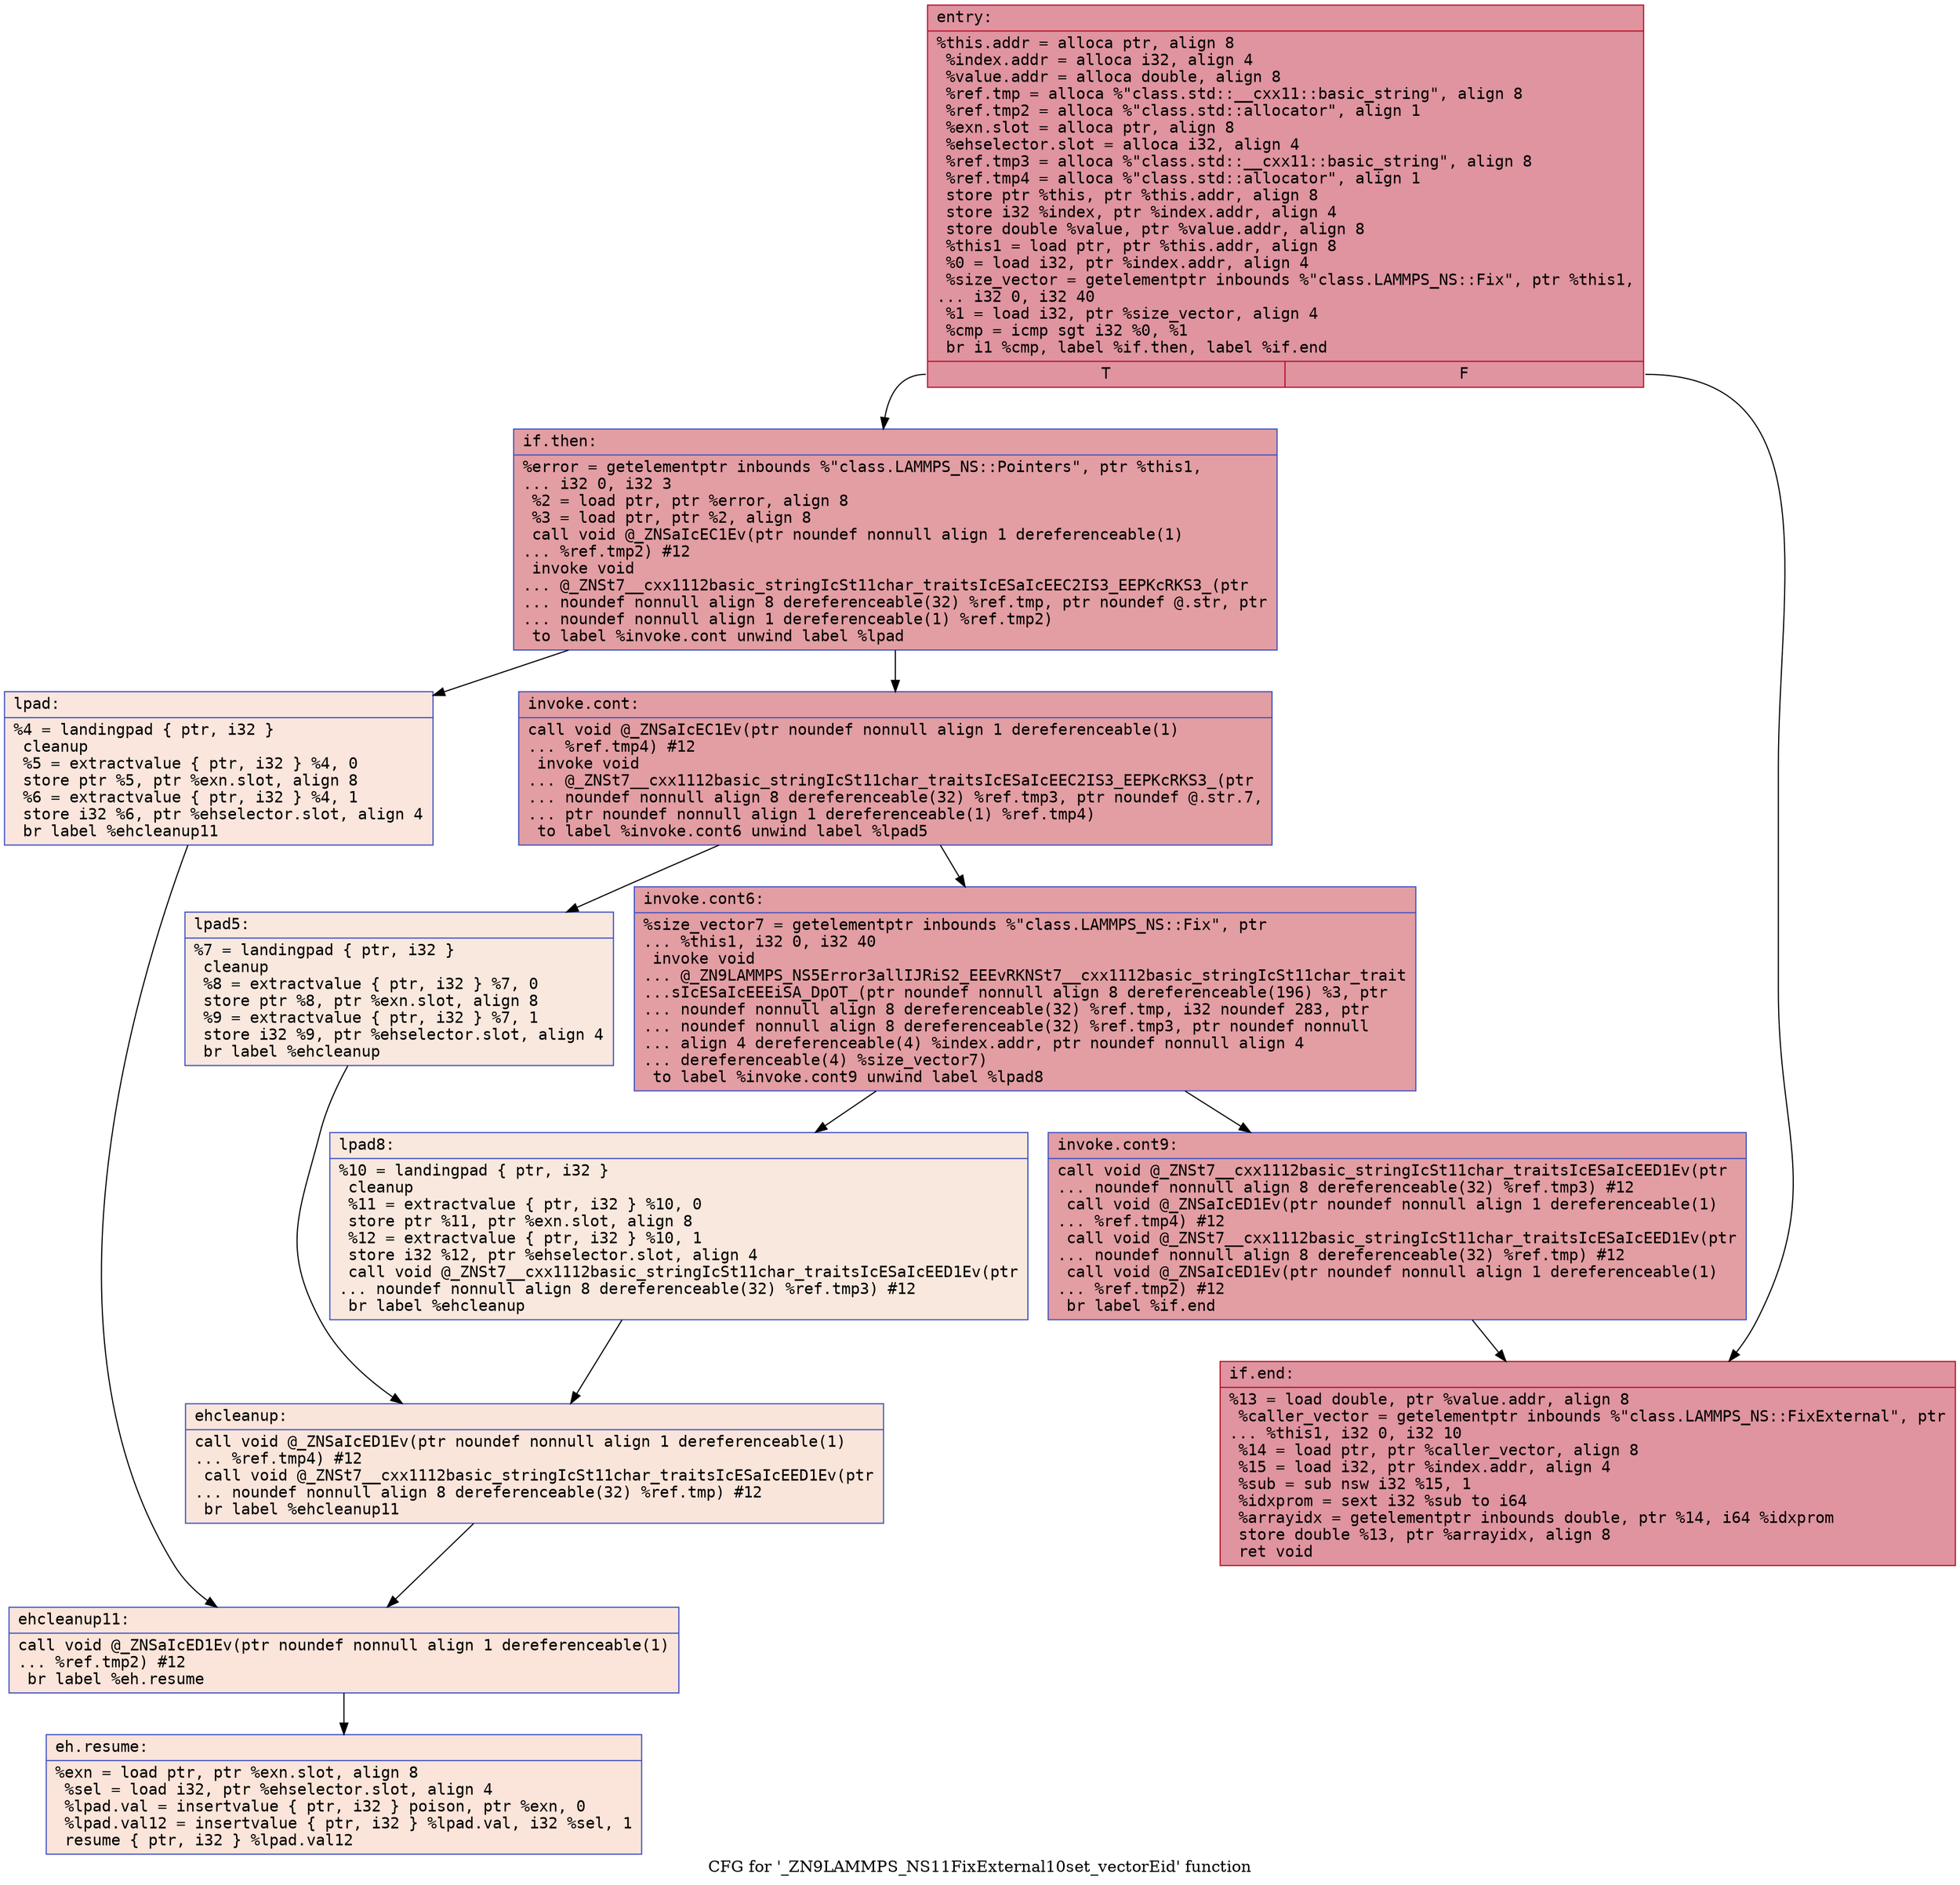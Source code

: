 digraph "CFG for '_ZN9LAMMPS_NS11FixExternal10set_vectorEid' function" {
	label="CFG for '_ZN9LAMMPS_NS11FixExternal10set_vectorEid' function";

	Node0x5634c6559ef0 [shape=record,color="#b70d28ff", style=filled, fillcolor="#b70d2870" fontname="Courier",label="{entry:\l|  %this.addr = alloca ptr, align 8\l  %index.addr = alloca i32, align 4\l  %value.addr = alloca double, align 8\l  %ref.tmp = alloca %\"class.std::__cxx11::basic_string\", align 8\l  %ref.tmp2 = alloca %\"class.std::allocator\", align 1\l  %exn.slot = alloca ptr, align 8\l  %ehselector.slot = alloca i32, align 4\l  %ref.tmp3 = alloca %\"class.std::__cxx11::basic_string\", align 8\l  %ref.tmp4 = alloca %\"class.std::allocator\", align 1\l  store ptr %this, ptr %this.addr, align 8\l  store i32 %index, ptr %index.addr, align 4\l  store double %value, ptr %value.addr, align 8\l  %this1 = load ptr, ptr %this.addr, align 8\l  %0 = load i32, ptr %index.addr, align 4\l  %size_vector = getelementptr inbounds %\"class.LAMMPS_NS::Fix\", ptr %this1,\l... i32 0, i32 40\l  %1 = load i32, ptr %size_vector, align 4\l  %cmp = icmp sgt i32 %0, %1\l  br i1 %cmp, label %if.then, label %if.end\l|{<s0>T|<s1>F}}"];
	Node0x5634c6559ef0:s0 -> Node0x5634c655aa90[tooltip="entry -> if.then\nProbability 50.00%" ];
	Node0x5634c6559ef0:s1 -> Node0x5634c655ab00[tooltip="entry -> if.end\nProbability 50.00%" ];
	Node0x5634c655aa90 [shape=record,color="#3d50c3ff", style=filled, fillcolor="#be242e70" fontname="Courier",label="{if.then:\l|  %error = getelementptr inbounds %\"class.LAMMPS_NS::Pointers\", ptr %this1,\l... i32 0, i32 3\l  %2 = load ptr, ptr %error, align 8\l  %3 = load ptr, ptr %2, align 8\l  call void @_ZNSaIcEC1Ev(ptr noundef nonnull align 1 dereferenceable(1)\l... %ref.tmp2) #12\l  invoke void\l... @_ZNSt7__cxx1112basic_stringIcSt11char_traitsIcESaIcEEC2IS3_EEPKcRKS3_(ptr\l... noundef nonnull align 8 dereferenceable(32) %ref.tmp, ptr noundef @.str, ptr\l... noundef nonnull align 1 dereferenceable(1) %ref.tmp2)\l          to label %invoke.cont unwind label %lpad\l}"];
	Node0x5634c655aa90 -> Node0x5634c655af80[tooltip="if.then -> invoke.cont\nProbability 100.00%" ];
	Node0x5634c655aa90 -> Node0x5634c655b000[tooltip="if.then -> lpad\nProbability 0.00%" ];
	Node0x5634c655af80 [shape=record,color="#3d50c3ff", style=filled, fillcolor="#be242e70" fontname="Courier",label="{invoke.cont:\l|  call void @_ZNSaIcEC1Ev(ptr noundef nonnull align 1 dereferenceable(1)\l... %ref.tmp4) #12\l  invoke void\l... @_ZNSt7__cxx1112basic_stringIcSt11char_traitsIcESaIcEEC2IS3_EEPKcRKS3_(ptr\l... noundef nonnull align 8 dereferenceable(32) %ref.tmp3, ptr noundef @.str.7,\l... ptr noundef nonnull align 1 dereferenceable(1) %ref.tmp4)\l          to label %invoke.cont6 unwind label %lpad5\l}"];
	Node0x5634c655af80 -> Node0x5634c655b380[tooltip="invoke.cont -> invoke.cont6\nProbability 100.00%" ];
	Node0x5634c655af80 -> Node0x5634c655b3d0[tooltip="invoke.cont -> lpad5\nProbability 0.00%" ];
	Node0x5634c655b380 [shape=record,color="#3d50c3ff", style=filled, fillcolor="#be242e70" fontname="Courier",label="{invoke.cont6:\l|  %size_vector7 = getelementptr inbounds %\"class.LAMMPS_NS::Fix\", ptr\l... %this1, i32 0, i32 40\l  invoke void\l... @_ZN9LAMMPS_NS5Error3allIJRiS2_EEEvRKNSt7__cxx1112basic_stringIcSt11char_trait\l...sIcESaIcEEEiSA_DpOT_(ptr noundef nonnull align 8 dereferenceable(196) %3, ptr\l... noundef nonnull align 8 dereferenceable(32) %ref.tmp, i32 noundef 283, ptr\l... noundef nonnull align 8 dereferenceable(32) %ref.tmp3, ptr noundef nonnull\l... align 4 dereferenceable(4) %index.addr, ptr noundef nonnull align 4\l... dereferenceable(4) %size_vector7)\l          to label %invoke.cont9 unwind label %lpad8\l}"];
	Node0x5634c655b380 -> Node0x5634c655b330[tooltip="invoke.cont6 -> invoke.cont9\nProbability 100.00%" ];
	Node0x5634c655b380 -> Node0x5634c655a510[tooltip="invoke.cont6 -> lpad8\nProbability 0.00%" ];
	Node0x5634c655b330 [shape=record,color="#3d50c3ff", style=filled, fillcolor="#be242e70" fontname="Courier",label="{invoke.cont9:\l|  call void @_ZNSt7__cxx1112basic_stringIcSt11char_traitsIcESaIcEED1Ev(ptr\l... noundef nonnull align 8 dereferenceable(32) %ref.tmp3) #12\l  call void @_ZNSaIcED1Ev(ptr noundef nonnull align 1 dereferenceable(1)\l... %ref.tmp4) #12\l  call void @_ZNSt7__cxx1112basic_stringIcSt11char_traitsIcESaIcEED1Ev(ptr\l... noundef nonnull align 8 dereferenceable(32) %ref.tmp) #12\l  call void @_ZNSaIcED1Ev(ptr noundef nonnull align 1 dereferenceable(1)\l... %ref.tmp2) #12\l  br label %if.end\l}"];
	Node0x5634c655b330 -> Node0x5634c655ab00[tooltip="invoke.cont9 -> if.end\nProbability 100.00%" ];
	Node0x5634c655b000 [shape=record,color="#3d50c3ff", style=filled, fillcolor="#f3c7b170" fontname="Courier",label="{lpad:\l|  %4 = landingpad \{ ptr, i32 \}\l          cleanup\l  %5 = extractvalue \{ ptr, i32 \} %4, 0\l  store ptr %5, ptr %exn.slot, align 8\l  %6 = extractvalue \{ ptr, i32 \} %4, 1\l  store i32 %6, ptr %ehselector.slot, align 4\l  br label %ehcleanup11\l}"];
	Node0x5634c655b000 -> Node0x5634c655c470[tooltip="lpad -> ehcleanup11\nProbability 100.00%" ];
	Node0x5634c655b3d0 [shape=record,color="#3d50c3ff", style=filled, fillcolor="#f2cab570" fontname="Courier",label="{lpad5:\l|  %7 = landingpad \{ ptr, i32 \}\l          cleanup\l  %8 = extractvalue \{ ptr, i32 \} %7, 0\l  store ptr %8, ptr %exn.slot, align 8\l  %9 = extractvalue \{ ptr, i32 \} %7, 1\l  store i32 %9, ptr %ehselector.slot, align 4\l  br label %ehcleanup\l}"];
	Node0x5634c655b3d0 -> Node0x5634c655c7e0[tooltip="lpad5 -> ehcleanup\nProbability 100.00%" ];
	Node0x5634c655a510 [shape=record,color="#3d50c3ff", style=filled, fillcolor="#f2cab570" fontname="Courier",label="{lpad8:\l|  %10 = landingpad \{ ptr, i32 \}\l          cleanup\l  %11 = extractvalue \{ ptr, i32 \} %10, 0\l  store ptr %11, ptr %exn.slot, align 8\l  %12 = extractvalue \{ ptr, i32 \} %10, 1\l  store i32 %12, ptr %ehselector.slot, align 4\l  call void @_ZNSt7__cxx1112basic_stringIcSt11char_traitsIcESaIcEED1Ev(ptr\l... noundef nonnull align 8 dereferenceable(32) %ref.tmp3) #12\l  br label %ehcleanup\l}"];
	Node0x5634c655a510 -> Node0x5634c655c7e0[tooltip="lpad8 -> ehcleanup\nProbability 100.00%" ];
	Node0x5634c655c7e0 [shape=record,color="#3d50c3ff", style=filled, fillcolor="#f4c5ad70" fontname="Courier",label="{ehcleanup:\l|  call void @_ZNSaIcED1Ev(ptr noundef nonnull align 1 dereferenceable(1)\l... %ref.tmp4) #12\l  call void @_ZNSt7__cxx1112basic_stringIcSt11char_traitsIcESaIcEED1Ev(ptr\l... noundef nonnull align 8 dereferenceable(32) %ref.tmp) #12\l  br label %ehcleanup11\l}"];
	Node0x5634c655c7e0 -> Node0x5634c655c470[tooltip="ehcleanup -> ehcleanup11\nProbability 100.00%" ];
	Node0x5634c655c470 [shape=record,color="#3d50c3ff", style=filled, fillcolor="#f5c1a970" fontname="Courier",label="{ehcleanup11:\l|  call void @_ZNSaIcED1Ev(ptr noundef nonnull align 1 dereferenceable(1)\l... %ref.tmp2) #12\l  br label %eh.resume\l}"];
	Node0x5634c655c470 -> Node0x5634c655d0f0[tooltip="ehcleanup11 -> eh.resume\nProbability 100.00%" ];
	Node0x5634c655ab00 [shape=record,color="#b70d28ff", style=filled, fillcolor="#b70d2870" fontname="Courier",label="{if.end:\l|  %13 = load double, ptr %value.addr, align 8\l  %caller_vector = getelementptr inbounds %\"class.LAMMPS_NS::FixExternal\", ptr\l... %this1, i32 0, i32 10\l  %14 = load ptr, ptr %caller_vector, align 8\l  %15 = load i32, ptr %index.addr, align 4\l  %sub = sub nsw i32 %15, 1\l  %idxprom = sext i32 %sub to i64\l  %arrayidx = getelementptr inbounds double, ptr %14, i64 %idxprom\l  store double %13, ptr %arrayidx, align 8\l  ret void\l}"];
	Node0x5634c655d0f0 [shape=record,color="#3d50c3ff", style=filled, fillcolor="#f5c1a970" fontname="Courier",label="{eh.resume:\l|  %exn = load ptr, ptr %exn.slot, align 8\l  %sel = load i32, ptr %ehselector.slot, align 4\l  %lpad.val = insertvalue \{ ptr, i32 \} poison, ptr %exn, 0\l  %lpad.val12 = insertvalue \{ ptr, i32 \} %lpad.val, i32 %sel, 1\l  resume \{ ptr, i32 \} %lpad.val12\l}"];
}
